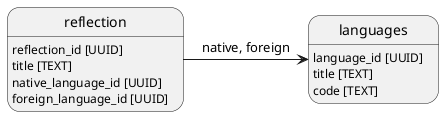 @startuml

languages: language_id [UUID]
languages: title [TEXT]
languages: code [TEXT]

reflection: reflection_id [UUID]
reflection: title [TEXT]
reflection: native_language_id [UUID]
reflection: foreign_language_id [UUID]
reflection -> languages: native, foreign

@enduml